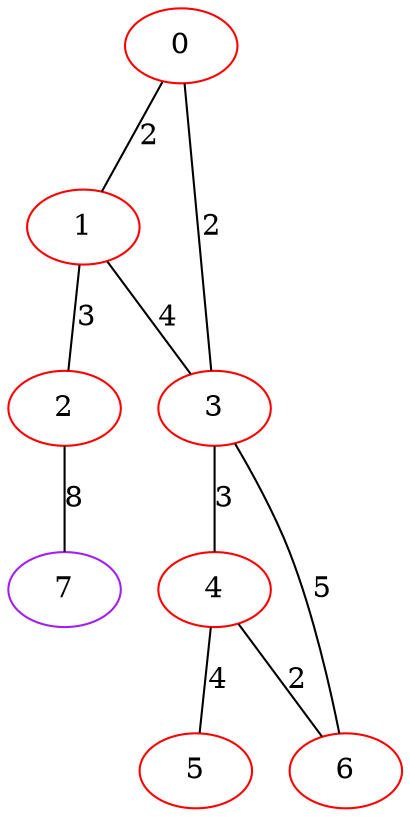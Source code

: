graph "" {
0 [color=red, weight=1];
1 [color=red, weight=1];
2 [color=red, weight=1];
3 [color=red, weight=1];
4 [color=red, weight=1];
5 [color=red, weight=1];
6 [color=red, weight=1];
7 [color=purple, weight=4];
0 -- 1  [key=0, label=2];
0 -- 3  [key=0, label=2];
1 -- 2  [key=0, label=3];
1 -- 3  [key=0, label=4];
2 -- 7  [key=0, label=8];
3 -- 4  [key=0, label=3];
3 -- 6  [key=0, label=5];
4 -- 5  [key=0, label=4];
4 -- 6  [key=0, label=2];
}
